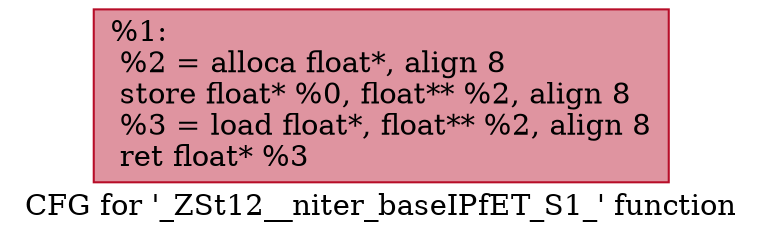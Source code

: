 digraph "CFG for '_ZSt12__niter_baseIPfET_S1_' function" {
	label="CFG for '_ZSt12__niter_baseIPfET_S1_' function";

	Node0x559354710df0 [shape=record,color="#b70d28ff", style=filled, fillcolor="#b70d2870",label="{%1:\l  %2 = alloca float*, align 8\l  store float* %0, float** %2, align 8\l  %3 = load float*, float** %2, align 8\l  ret float* %3\l}"];
}

